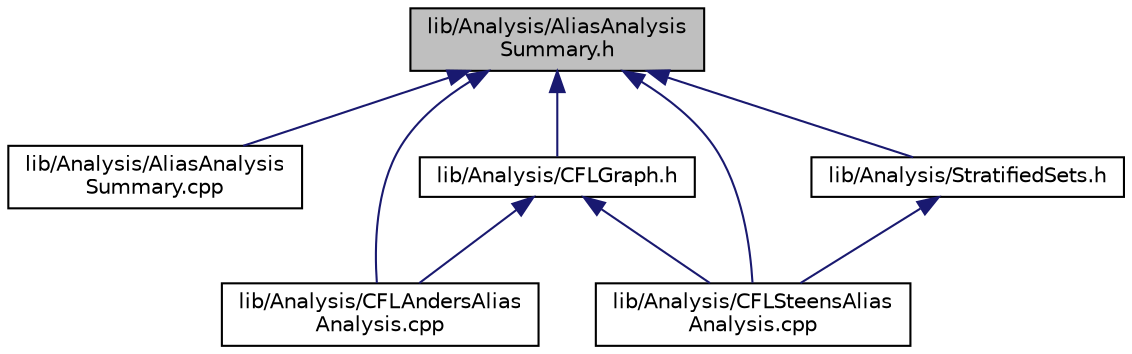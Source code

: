 digraph "lib/Analysis/AliasAnalysisSummary.h"
{
 // LATEX_PDF_SIZE
  bgcolor="transparent";
  edge [fontname="Helvetica",fontsize="10",labelfontname="Helvetica",labelfontsize="10"];
  node [fontname="Helvetica",fontsize="10",shape="box"];
  Node1 [label="lib/Analysis/AliasAnalysis\lSummary.h",height=0.2,width=0.4,color="black", fillcolor="grey75", style="filled", fontcolor="black",tooltip="This file defines various utility types and functions useful to summary-based alias analysis."];
  Node1 -> Node2 [dir="back",color="midnightblue",fontsize="10",style="solid",fontname="Helvetica"];
  Node2 [label="lib/Analysis/AliasAnalysis\lSummary.cpp",height=0.2,width=0.4,color="black",URL="$AliasAnalysisSummary_8cpp.html",tooltip=" "];
  Node1 -> Node3 [dir="back",color="midnightblue",fontsize="10",style="solid",fontname="Helvetica"];
  Node3 [label="lib/Analysis/CFLAndersAlias\lAnalysis.cpp",height=0.2,width=0.4,color="black",URL="$CFLAndersAliasAnalysis_8cpp.html",tooltip=" "];
  Node1 -> Node4 [dir="back",color="midnightblue",fontsize="10",style="solid",fontname="Helvetica"];
  Node4 [label="lib/Analysis/CFLGraph.h",height=0.2,width=0.4,color="black",URL="$CFLGraph_8h.html",tooltip="This file defines CFLGraph, an auxiliary data structure used by CFL-based alias analysis."];
  Node4 -> Node3 [dir="back",color="midnightblue",fontsize="10",style="solid",fontname="Helvetica"];
  Node4 -> Node5 [dir="back",color="midnightblue",fontsize="10",style="solid",fontname="Helvetica"];
  Node5 [label="lib/Analysis/CFLSteensAlias\lAnalysis.cpp",height=0.2,width=0.4,color="black",URL="$CFLSteensAliasAnalysis_8cpp.html",tooltip=" "];
  Node1 -> Node5 [dir="back",color="midnightblue",fontsize="10",style="solid",fontname="Helvetica"];
  Node1 -> Node6 [dir="back",color="midnightblue",fontsize="10",style="solid",fontname="Helvetica"];
  Node6 [label="lib/Analysis/StratifiedSets.h",height=0.2,width=0.4,color="black",URL="$StratifiedSets_8h.html",tooltip=" "];
  Node6 -> Node5 [dir="back",color="midnightblue",fontsize="10",style="solid",fontname="Helvetica"];
}
